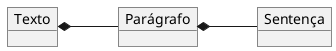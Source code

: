 @startuml mod01ima04
skinparam nodesep 5
object "Texto" as o1
object "Parágrafo" as o2
object "Sentença" as o3
left to right direction
o1 *-- o2 
o2 *-- o3
@enduml